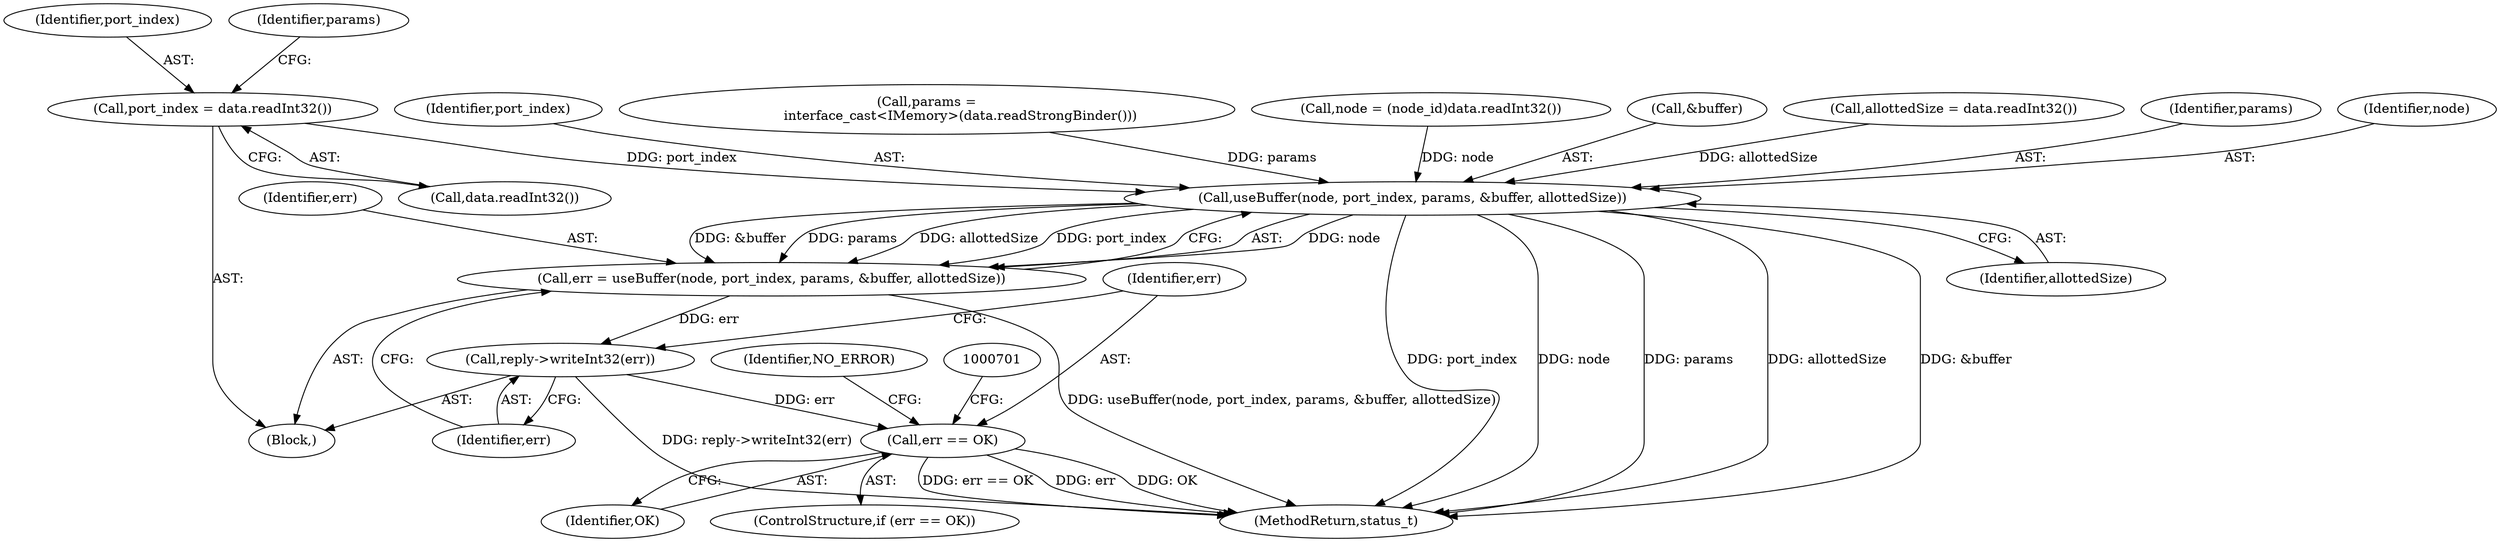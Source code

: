 digraph "0_Android_db829699d3293f254a7387894303451a91278986@API" {
"1000666" [label="(Call,port_index = data.readInt32())"];
"1000685" [label="(Call,useBuffer(node, port_index, params, &buffer, allottedSize))"];
"1000683" [label="(Call,err = useBuffer(node, port_index, params, &buffer, allottedSize))"];
"1000692" [label="(Call,reply->writeInt32(err))"];
"1000695" [label="(Call,err == OK)"];
"1001364" [label="(MethodReturn,status_t)"];
"1000695" [label="(Call,err == OK)"];
"1000667" [label="(Identifier,port_index)"];
"1000683" [label="(Call,err = useBuffer(node, port_index, params, &buffer, allottedSize))"];
"1000666" [label="(Call,port_index = data.readInt32())"];
"1000685" [label="(Call,useBuffer(node, port_index, params, &buffer, allottedSize))"];
"1000654" [label="(Block,)"];
"1000696" [label="(Identifier,err)"];
"1000692" [label="(Call,reply->writeInt32(err))"];
"1000693" [label="(Identifier,err)"];
"1000686" [label="(Identifier,node)"];
"1000668" [label="(Call,data.readInt32())"];
"1000694" [label="(ControlStructure,if (err == OK))"];
"1000684" [label="(Identifier,err)"];
"1000691" [label="(Identifier,allottedSize)"];
"1000687" [label="(Identifier,port_index)"];
"1000704" [label="(Identifier,NO_ERROR)"];
"1000670" [label="(Call,params =\n                interface_cast<IMemory>(data.readStrongBinder()))"];
"1000660" [label="(Call,node = (node_id)data.readInt32())"];
"1000671" [label="(Identifier,params)"];
"1000697" [label="(Identifier,OK)"];
"1000689" [label="(Call,&buffer)"];
"1000678" [label="(Call,allottedSize = data.readInt32())"];
"1000688" [label="(Identifier,params)"];
"1000666" -> "1000654"  [label="AST: "];
"1000666" -> "1000668"  [label="CFG: "];
"1000667" -> "1000666"  [label="AST: "];
"1000668" -> "1000666"  [label="AST: "];
"1000671" -> "1000666"  [label="CFG: "];
"1000666" -> "1000685"  [label="DDG: port_index"];
"1000685" -> "1000683"  [label="AST: "];
"1000685" -> "1000691"  [label="CFG: "];
"1000686" -> "1000685"  [label="AST: "];
"1000687" -> "1000685"  [label="AST: "];
"1000688" -> "1000685"  [label="AST: "];
"1000689" -> "1000685"  [label="AST: "];
"1000691" -> "1000685"  [label="AST: "];
"1000683" -> "1000685"  [label="CFG: "];
"1000685" -> "1001364"  [label="DDG: &buffer"];
"1000685" -> "1001364"  [label="DDG: port_index"];
"1000685" -> "1001364"  [label="DDG: node"];
"1000685" -> "1001364"  [label="DDG: params"];
"1000685" -> "1001364"  [label="DDG: allottedSize"];
"1000685" -> "1000683"  [label="DDG: node"];
"1000685" -> "1000683"  [label="DDG: &buffer"];
"1000685" -> "1000683"  [label="DDG: params"];
"1000685" -> "1000683"  [label="DDG: allottedSize"];
"1000685" -> "1000683"  [label="DDG: port_index"];
"1000660" -> "1000685"  [label="DDG: node"];
"1000670" -> "1000685"  [label="DDG: params"];
"1000678" -> "1000685"  [label="DDG: allottedSize"];
"1000683" -> "1000654"  [label="AST: "];
"1000684" -> "1000683"  [label="AST: "];
"1000693" -> "1000683"  [label="CFG: "];
"1000683" -> "1001364"  [label="DDG: useBuffer(node, port_index, params, &buffer, allottedSize)"];
"1000683" -> "1000692"  [label="DDG: err"];
"1000692" -> "1000654"  [label="AST: "];
"1000692" -> "1000693"  [label="CFG: "];
"1000693" -> "1000692"  [label="AST: "];
"1000696" -> "1000692"  [label="CFG: "];
"1000692" -> "1001364"  [label="DDG: reply->writeInt32(err)"];
"1000692" -> "1000695"  [label="DDG: err"];
"1000695" -> "1000694"  [label="AST: "];
"1000695" -> "1000697"  [label="CFG: "];
"1000696" -> "1000695"  [label="AST: "];
"1000697" -> "1000695"  [label="AST: "];
"1000701" -> "1000695"  [label="CFG: "];
"1000704" -> "1000695"  [label="CFG: "];
"1000695" -> "1001364"  [label="DDG: err == OK"];
"1000695" -> "1001364"  [label="DDG: err"];
"1000695" -> "1001364"  [label="DDG: OK"];
}
